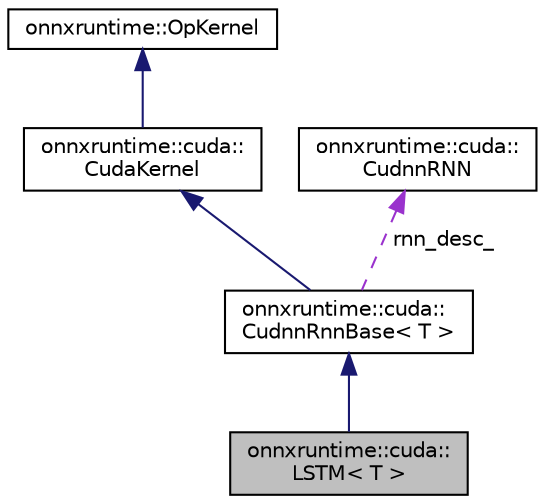 digraph "onnxruntime::cuda::LSTM&lt; T &gt;"
{
  edge [fontname="Helvetica",fontsize="10",labelfontname="Helvetica",labelfontsize="10"];
  node [fontname="Helvetica",fontsize="10",shape=record];
  Node4 [label="onnxruntime::cuda::\lLSTM\< T \>",height=0.2,width=0.4,color="black", fillcolor="grey75", style="filled", fontcolor="black"];
  Node5 -> Node4 [dir="back",color="midnightblue",fontsize="10",style="solid"];
  Node5 [label="onnxruntime::cuda::\lCudnnRnnBase\< T \>",height=0.2,width=0.4,color="black", fillcolor="white", style="filled",URL="$classonnxruntime_1_1cuda_1_1CudnnRnnBase.html"];
  Node6 -> Node5 [dir="back",color="midnightblue",fontsize="10",style="solid"];
  Node6 [label="onnxruntime::cuda::\lCudaKernel",height=0.2,width=0.4,color="black", fillcolor="white", style="filled",URL="$classonnxruntime_1_1cuda_1_1CudaKernel.html"];
  Node7 -> Node6 [dir="back",color="midnightblue",fontsize="10",style="solid"];
  Node7 [label="onnxruntime::OpKernel",height=0.2,width=0.4,color="black", fillcolor="white", style="filled",URL="$classonnxruntime_1_1OpKernel.html"];
  Node8 -> Node5 [dir="back",color="darkorchid3",fontsize="10",style="dashed",label=" rnn_desc_" ];
  Node8 [label="onnxruntime::cuda::\lCudnnRNN",height=0.2,width=0.4,color="black", fillcolor="white", style="filled",URL="$classonnxruntime_1_1cuda_1_1CudnnRNN.html"];
}
